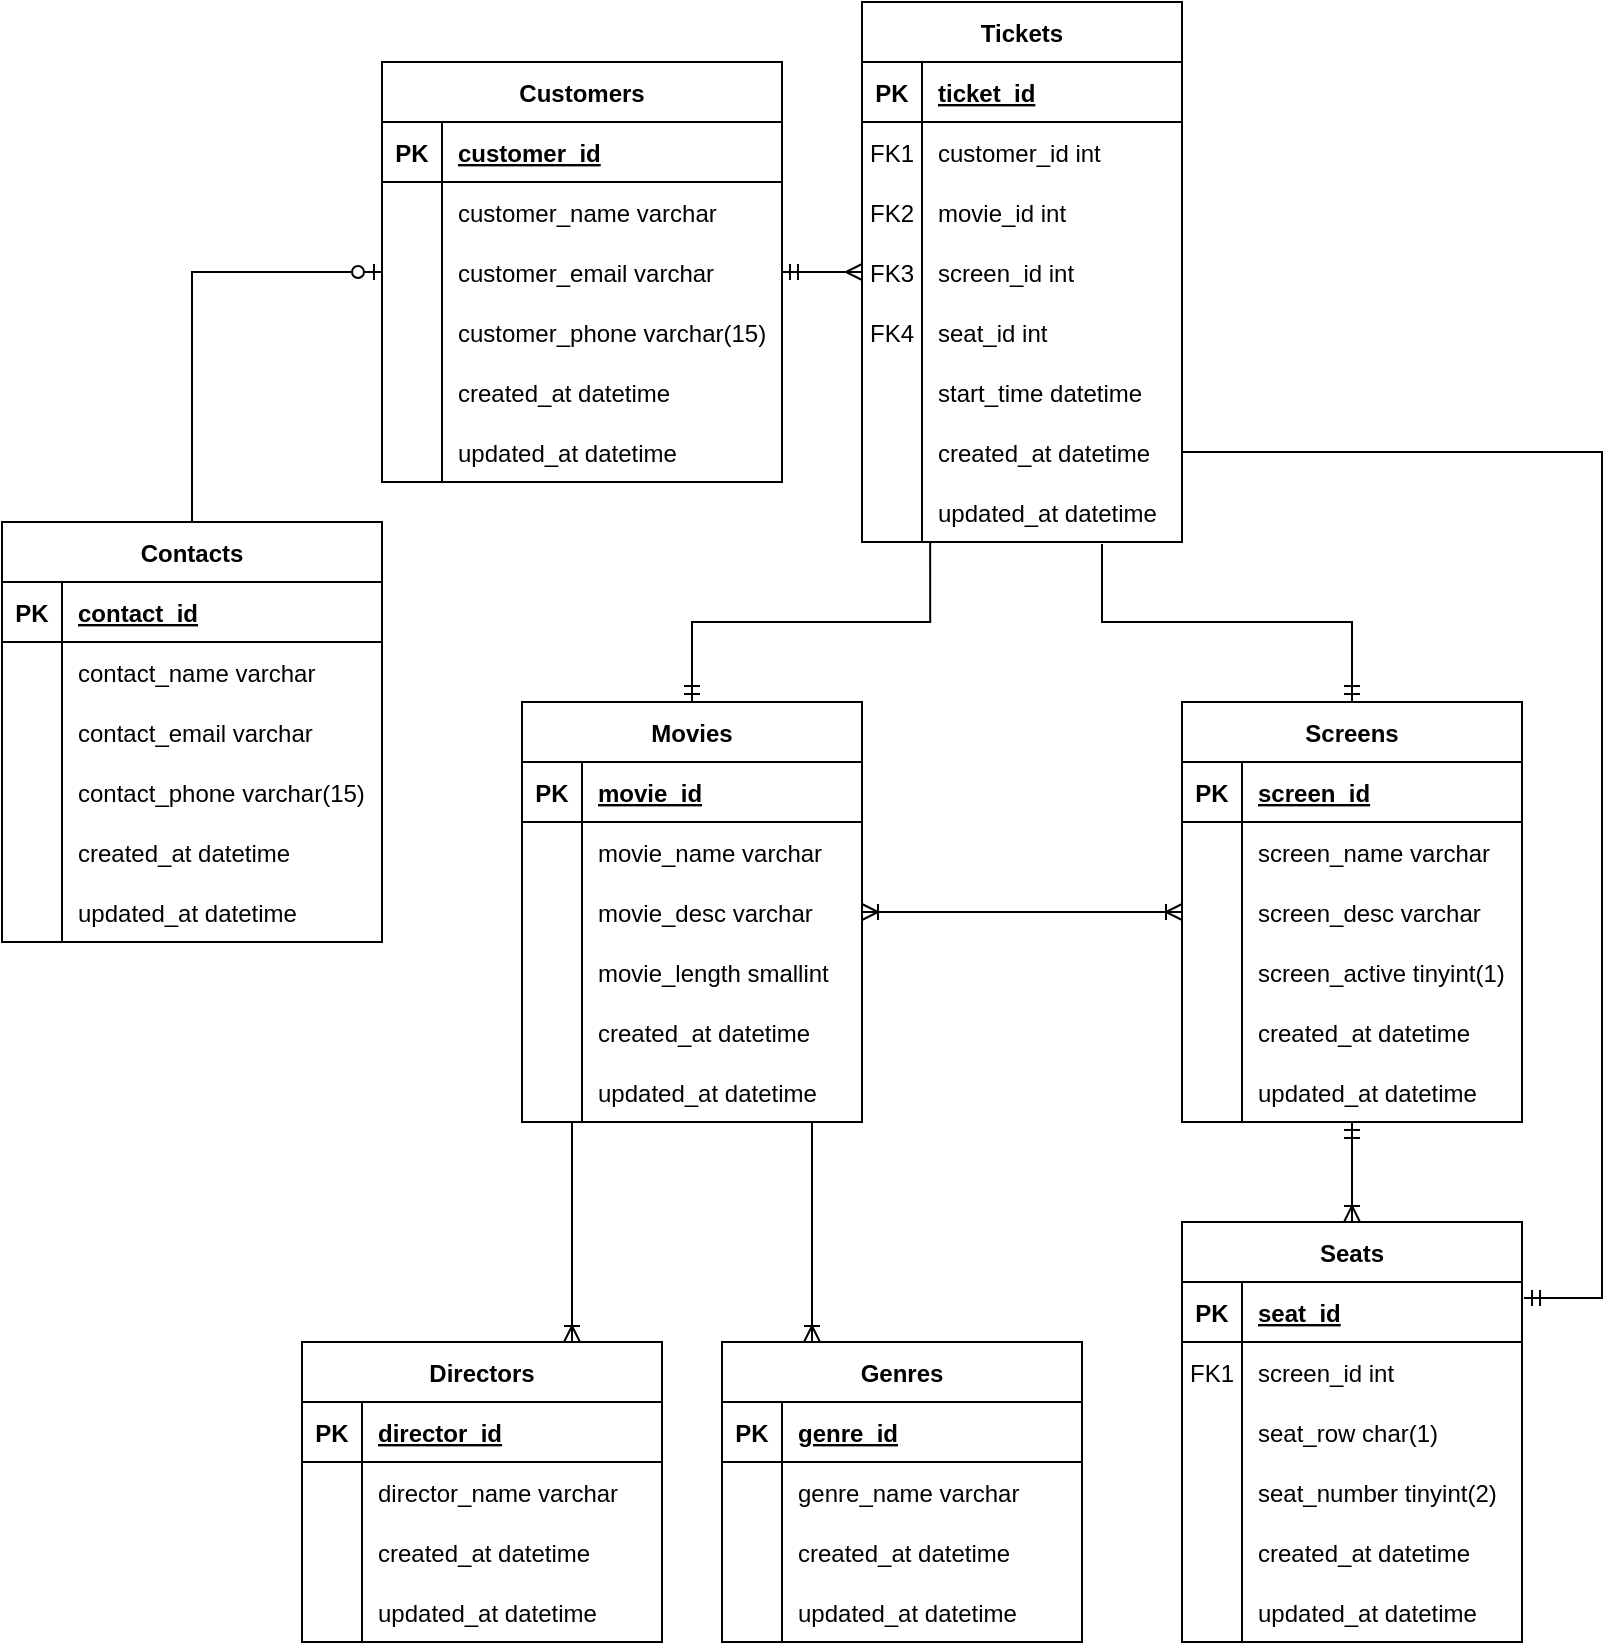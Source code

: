 <mxfile version="23.0.2" type="device">
  <diagram id="R2lEEEUBdFMjLlhIrx00" name="Page-1">
    <mxGraphModel dx="1195" dy="643" grid="1" gridSize="10" guides="1" tooltips="1" connect="1" arrows="1" fold="1" page="1" pageScale="1" pageWidth="850" pageHeight="1100" math="0" shadow="0" extFonts="Permanent Marker^https://fonts.googleapis.com/css?family=Permanent+Marker">
      <root>
        <mxCell id="0" />
        <mxCell id="1" parent="0" />
        <mxCell id="C-vyLk0tnHw3VtMMgP7b-23" value="Customers" style="shape=table;startSize=30;container=1;collapsible=1;childLayout=tableLayout;fixedRows=1;rowLines=0;fontStyle=1;align=center;resizeLast=1;" parent="1" vertex="1">
          <mxGeometry x="200" y="90" width="200" height="210" as="geometry" />
        </mxCell>
        <mxCell id="C-vyLk0tnHw3VtMMgP7b-24" value="" style="shape=partialRectangle;collapsible=0;dropTarget=0;pointerEvents=0;fillColor=none;points=[[0,0.5],[1,0.5]];portConstraint=eastwest;top=0;left=0;right=0;bottom=1;" parent="C-vyLk0tnHw3VtMMgP7b-23" vertex="1">
          <mxGeometry y="30" width="200" height="30" as="geometry" />
        </mxCell>
        <mxCell id="C-vyLk0tnHw3VtMMgP7b-25" value="PK" style="shape=partialRectangle;overflow=hidden;connectable=0;fillColor=none;top=0;left=0;bottom=0;right=0;fontStyle=1;" parent="C-vyLk0tnHw3VtMMgP7b-24" vertex="1">
          <mxGeometry width="30" height="30" as="geometry">
            <mxRectangle width="30" height="30" as="alternateBounds" />
          </mxGeometry>
        </mxCell>
        <mxCell id="C-vyLk0tnHw3VtMMgP7b-26" value="customer_id" style="shape=partialRectangle;overflow=hidden;connectable=0;fillColor=none;top=0;left=0;bottom=0;right=0;align=left;spacingLeft=6;fontStyle=5;" parent="C-vyLk0tnHw3VtMMgP7b-24" vertex="1">
          <mxGeometry x="30" width="170" height="30" as="geometry">
            <mxRectangle width="170" height="30" as="alternateBounds" />
          </mxGeometry>
        </mxCell>
        <mxCell id="C-vyLk0tnHw3VtMMgP7b-27" value="" style="shape=partialRectangle;collapsible=0;dropTarget=0;pointerEvents=0;fillColor=none;points=[[0,0.5],[1,0.5]];portConstraint=eastwest;top=0;left=0;right=0;bottom=0;" parent="C-vyLk0tnHw3VtMMgP7b-23" vertex="1">
          <mxGeometry y="60" width="200" height="30" as="geometry" />
        </mxCell>
        <mxCell id="C-vyLk0tnHw3VtMMgP7b-28" value="" style="shape=partialRectangle;overflow=hidden;connectable=0;fillColor=none;top=0;left=0;bottom=0;right=0;" parent="C-vyLk0tnHw3VtMMgP7b-27" vertex="1">
          <mxGeometry width="30" height="30" as="geometry">
            <mxRectangle width="30" height="30" as="alternateBounds" />
          </mxGeometry>
        </mxCell>
        <mxCell id="C-vyLk0tnHw3VtMMgP7b-29" value="customer_name varchar " style="shape=partialRectangle;overflow=hidden;connectable=0;fillColor=none;top=0;left=0;bottom=0;right=0;align=left;spacingLeft=6;" parent="C-vyLk0tnHw3VtMMgP7b-27" vertex="1">
          <mxGeometry x="30" width="170" height="30" as="geometry">
            <mxRectangle width="170" height="30" as="alternateBounds" />
          </mxGeometry>
        </mxCell>
        <mxCell id="KB04i3KZxTxqc9sdrfJ2-2" style="shape=partialRectangle;collapsible=0;dropTarget=0;pointerEvents=0;fillColor=none;points=[[0,0.5],[1,0.5]];portConstraint=eastwest;top=0;left=0;right=0;bottom=0;" vertex="1" parent="C-vyLk0tnHw3VtMMgP7b-23">
          <mxGeometry y="90" width="200" height="30" as="geometry" />
        </mxCell>
        <mxCell id="KB04i3KZxTxqc9sdrfJ2-3" style="shape=partialRectangle;overflow=hidden;connectable=0;fillColor=none;top=0;left=0;bottom=0;right=0;" vertex="1" parent="KB04i3KZxTxqc9sdrfJ2-2">
          <mxGeometry width="30" height="30" as="geometry">
            <mxRectangle width="30" height="30" as="alternateBounds" />
          </mxGeometry>
        </mxCell>
        <mxCell id="KB04i3KZxTxqc9sdrfJ2-4" value="customer_email varchar" style="shape=partialRectangle;overflow=hidden;connectable=0;fillColor=none;top=0;left=0;bottom=0;right=0;align=left;spacingLeft=6;" vertex="1" parent="KB04i3KZxTxqc9sdrfJ2-2">
          <mxGeometry x="30" width="170" height="30" as="geometry">
            <mxRectangle width="170" height="30" as="alternateBounds" />
          </mxGeometry>
        </mxCell>
        <mxCell id="KB04i3KZxTxqc9sdrfJ2-5" style="shape=partialRectangle;collapsible=0;dropTarget=0;pointerEvents=0;fillColor=none;points=[[0,0.5],[1,0.5]];portConstraint=eastwest;top=0;left=0;right=0;bottom=0;" vertex="1" parent="C-vyLk0tnHw3VtMMgP7b-23">
          <mxGeometry y="120" width="200" height="30" as="geometry" />
        </mxCell>
        <mxCell id="KB04i3KZxTxqc9sdrfJ2-6" style="shape=partialRectangle;overflow=hidden;connectable=0;fillColor=none;top=0;left=0;bottom=0;right=0;" vertex="1" parent="KB04i3KZxTxqc9sdrfJ2-5">
          <mxGeometry width="30" height="30" as="geometry">
            <mxRectangle width="30" height="30" as="alternateBounds" />
          </mxGeometry>
        </mxCell>
        <mxCell id="KB04i3KZxTxqc9sdrfJ2-7" value="customer_phone varchar(15)" style="shape=partialRectangle;overflow=hidden;connectable=0;fillColor=none;top=0;left=0;bottom=0;right=0;align=left;spacingLeft=6;" vertex="1" parent="KB04i3KZxTxqc9sdrfJ2-5">
          <mxGeometry x="30" width="170" height="30" as="geometry">
            <mxRectangle width="170" height="30" as="alternateBounds" />
          </mxGeometry>
        </mxCell>
        <mxCell id="KB04i3KZxTxqc9sdrfJ2-29" style="shape=partialRectangle;collapsible=0;dropTarget=0;pointerEvents=0;fillColor=none;points=[[0,0.5],[1,0.5]];portConstraint=eastwest;top=0;left=0;right=0;bottom=0;" vertex="1" parent="C-vyLk0tnHw3VtMMgP7b-23">
          <mxGeometry y="150" width="200" height="30" as="geometry" />
        </mxCell>
        <mxCell id="KB04i3KZxTxqc9sdrfJ2-30" style="shape=partialRectangle;overflow=hidden;connectable=0;fillColor=none;top=0;left=0;bottom=0;right=0;" vertex="1" parent="KB04i3KZxTxqc9sdrfJ2-29">
          <mxGeometry width="30" height="30" as="geometry">
            <mxRectangle width="30" height="30" as="alternateBounds" />
          </mxGeometry>
        </mxCell>
        <mxCell id="KB04i3KZxTxqc9sdrfJ2-31" value="created_at datetime" style="shape=partialRectangle;overflow=hidden;connectable=0;fillColor=none;top=0;left=0;bottom=0;right=0;align=left;spacingLeft=6;" vertex="1" parent="KB04i3KZxTxqc9sdrfJ2-29">
          <mxGeometry x="30" width="170" height="30" as="geometry">
            <mxRectangle width="170" height="30" as="alternateBounds" />
          </mxGeometry>
        </mxCell>
        <mxCell id="KB04i3KZxTxqc9sdrfJ2-32" style="shape=partialRectangle;collapsible=0;dropTarget=0;pointerEvents=0;fillColor=none;points=[[0,0.5],[1,0.5]];portConstraint=eastwest;top=0;left=0;right=0;bottom=0;" vertex="1" parent="C-vyLk0tnHw3VtMMgP7b-23">
          <mxGeometry y="180" width="200" height="30" as="geometry" />
        </mxCell>
        <mxCell id="KB04i3KZxTxqc9sdrfJ2-33" style="shape=partialRectangle;overflow=hidden;connectable=0;fillColor=none;top=0;left=0;bottom=0;right=0;" vertex="1" parent="KB04i3KZxTxqc9sdrfJ2-32">
          <mxGeometry width="30" height="30" as="geometry">
            <mxRectangle width="30" height="30" as="alternateBounds" />
          </mxGeometry>
        </mxCell>
        <mxCell id="KB04i3KZxTxqc9sdrfJ2-34" value="updated_at datetime" style="shape=partialRectangle;overflow=hidden;connectable=0;fillColor=none;top=0;left=0;bottom=0;right=0;align=left;spacingLeft=6;" vertex="1" parent="KB04i3KZxTxqc9sdrfJ2-32">
          <mxGeometry x="30" width="170" height="30" as="geometry">
            <mxRectangle width="170" height="30" as="alternateBounds" />
          </mxGeometry>
        </mxCell>
        <mxCell id="C-vyLk0tnHw3VtMMgP7b-2" value="Tickets" style="shape=table;startSize=30;container=1;collapsible=1;childLayout=tableLayout;fixedRows=1;rowLines=0;fontStyle=1;align=center;resizeLast=1;" parent="1" vertex="1">
          <mxGeometry x="440" y="60" width="160" height="270" as="geometry" />
        </mxCell>
        <mxCell id="C-vyLk0tnHw3VtMMgP7b-3" value="" style="shape=partialRectangle;collapsible=0;dropTarget=0;pointerEvents=0;fillColor=none;points=[[0,0.5],[1,0.5]];portConstraint=eastwest;top=0;left=0;right=0;bottom=1;" parent="C-vyLk0tnHw3VtMMgP7b-2" vertex="1">
          <mxGeometry y="30" width="160" height="30" as="geometry" />
        </mxCell>
        <mxCell id="C-vyLk0tnHw3VtMMgP7b-4" value="PK" style="shape=partialRectangle;overflow=hidden;connectable=0;fillColor=none;top=0;left=0;bottom=0;right=0;fontStyle=1;" parent="C-vyLk0tnHw3VtMMgP7b-3" vertex="1">
          <mxGeometry width="30" height="30" as="geometry">
            <mxRectangle width="30" height="30" as="alternateBounds" />
          </mxGeometry>
        </mxCell>
        <mxCell id="C-vyLk0tnHw3VtMMgP7b-5" value="ticket_id" style="shape=partialRectangle;overflow=hidden;connectable=0;fillColor=none;top=0;left=0;bottom=0;right=0;align=left;spacingLeft=6;fontStyle=5;" parent="C-vyLk0tnHw3VtMMgP7b-3" vertex="1">
          <mxGeometry x="30" width="130" height="30" as="geometry">
            <mxRectangle width="130" height="30" as="alternateBounds" />
          </mxGeometry>
        </mxCell>
        <mxCell id="C-vyLk0tnHw3VtMMgP7b-6" value="" style="shape=partialRectangle;collapsible=0;dropTarget=0;pointerEvents=0;fillColor=none;points=[[0,0.5],[1,0.5]];portConstraint=eastwest;top=0;left=0;right=0;bottom=0;" parent="C-vyLk0tnHw3VtMMgP7b-2" vertex="1">
          <mxGeometry y="60" width="160" height="30" as="geometry" />
        </mxCell>
        <mxCell id="C-vyLk0tnHw3VtMMgP7b-7" value="FK1" style="shape=partialRectangle;overflow=hidden;connectable=0;fillColor=none;top=0;left=0;bottom=0;right=0;" parent="C-vyLk0tnHw3VtMMgP7b-6" vertex="1">
          <mxGeometry width="30" height="30" as="geometry">
            <mxRectangle width="30" height="30" as="alternateBounds" />
          </mxGeometry>
        </mxCell>
        <mxCell id="C-vyLk0tnHw3VtMMgP7b-8" value="customer_id int" style="shape=partialRectangle;overflow=hidden;connectable=0;fillColor=none;top=0;left=0;bottom=0;right=0;align=left;spacingLeft=6;" parent="C-vyLk0tnHw3VtMMgP7b-6" vertex="1">
          <mxGeometry x="30" width="130" height="30" as="geometry">
            <mxRectangle width="130" height="30" as="alternateBounds" />
          </mxGeometry>
        </mxCell>
        <mxCell id="C-vyLk0tnHw3VtMMgP7b-9" value="" style="shape=partialRectangle;collapsible=0;dropTarget=0;pointerEvents=0;fillColor=none;points=[[0,0.5],[1,0.5]];portConstraint=eastwest;top=0;left=0;right=0;bottom=0;" parent="C-vyLk0tnHw3VtMMgP7b-2" vertex="1">
          <mxGeometry y="90" width="160" height="30" as="geometry" />
        </mxCell>
        <mxCell id="C-vyLk0tnHw3VtMMgP7b-10" value="FK2" style="shape=partialRectangle;overflow=hidden;connectable=0;fillColor=none;top=0;left=0;bottom=0;right=0;" parent="C-vyLk0tnHw3VtMMgP7b-9" vertex="1">
          <mxGeometry width="30" height="30" as="geometry">
            <mxRectangle width="30" height="30" as="alternateBounds" />
          </mxGeometry>
        </mxCell>
        <mxCell id="C-vyLk0tnHw3VtMMgP7b-11" value="movie_id int" style="shape=partialRectangle;overflow=hidden;connectable=0;fillColor=none;top=0;left=0;bottom=0;right=0;align=left;spacingLeft=6;" parent="C-vyLk0tnHw3VtMMgP7b-9" vertex="1">
          <mxGeometry x="30" width="130" height="30" as="geometry">
            <mxRectangle width="130" height="30" as="alternateBounds" />
          </mxGeometry>
        </mxCell>
        <mxCell id="KB04i3KZxTxqc9sdrfJ2-50" style="shape=partialRectangle;collapsible=0;dropTarget=0;pointerEvents=0;fillColor=none;points=[[0,0.5],[1,0.5]];portConstraint=eastwest;top=0;left=0;right=0;bottom=0;" vertex="1" parent="C-vyLk0tnHw3VtMMgP7b-2">
          <mxGeometry y="120" width="160" height="30" as="geometry" />
        </mxCell>
        <mxCell id="KB04i3KZxTxqc9sdrfJ2-51" value="FK3" style="shape=partialRectangle;overflow=hidden;connectable=0;fillColor=none;top=0;left=0;bottom=0;right=0;" vertex="1" parent="KB04i3KZxTxqc9sdrfJ2-50">
          <mxGeometry width="30" height="30" as="geometry">
            <mxRectangle width="30" height="30" as="alternateBounds" />
          </mxGeometry>
        </mxCell>
        <mxCell id="KB04i3KZxTxqc9sdrfJ2-52" value="screen_id int   " style="shape=partialRectangle;overflow=hidden;connectable=0;fillColor=none;top=0;left=0;bottom=0;right=0;align=left;spacingLeft=6;" vertex="1" parent="KB04i3KZxTxqc9sdrfJ2-50">
          <mxGeometry x="30" width="130" height="30" as="geometry">
            <mxRectangle width="130" height="30" as="alternateBounds" />
          </mxGeometry>
        </mxCell>
        <mxCell id="KB04i3KZxTxqc9sdrfJ2-47" style="shape=partialRectangle;collapsible=0;dropTarget=0;pointerEvents=0;fillColor=none;points=[[0,0.5],[1,0.5]];portConstraint=eastwest;top=0;left=0;right=0;bottom=0;" vertex="1" parent="C-vyLk0tnHw3VtMMgP7b-2">
          <mxGeometry y="150" width="160" height="30" as="geometry" />
        </mxCell>
        <mxCell id="KB04i3KZxTxqc9sdrfJ2-48" value="FK4" style="shape=partialRectangle;overflow=hidden;connectable=0;fillColor=none;top=0;left=0;bottom=0;right=0;" vertex="1" parent="KB04i3KZxTxqc9sdrfJ2-47">
          <mxGeometry width="30" height="30" as="geometry">
            <mxRectangle width="30" height="30" as="alternateBounds" />
          </mxGeometry>
        </mxCell>
        <mxCell id="KB04i3KZxTxqc9sdrfJ2-49" value="seat_id int" style="shape=partialRectangle;overflow=hidden;connectable=0;fillColor=none;top=0;left=0;bottom=0;right=0;align=left;spacingLeft=6;" vertex="1" parent="KB04i3KZxTxqc9sdrfJ2-47">
          <mxGeometry x="30" width="130" height="30" as="geometry">
            <mxRectangle width="130" height="30" as="alternateBounds" />
          </mxGeometry>
        </mxCell>
        <mxCell id="KB04i3KZxTxqc9sdrfJ2-53" style="shape=partialRectangle;collapsible=0;dropTarget=0;pointerEvents=0;fillColor=none;points=[[0,0.5],[1,0.5]];portConstraint=eastwest;top=0;left=0;right=0;bottom=0;" vertex="1" parent="C-vyLk0tnHw3VtMMgP7b-2">
          <mxGeometry y="180" width="160" height="30" as="geometry" />
        </mxCell>
        <mxCell id="KB04i3KZxTxqc9sdrfJ2-54" style="shape=partialRectangle;overflow=hidden;connectable=0;fillColor=none;top=0;left=0;bottom=0;right=0;" vertex="1" parent="KB04i3KZxTxqc9sdrfJ2-53">
          <mxGeometry width="30" height="30" as="geometry">
            <mxRectangle width="30" height="30" as="alternateBounds" />
          </mxGeometry>
        </mxCell>
        <mxCell id="KB04i3KZxTxqc9sdrfJ2-55" value="start_time datetime" style="shape=partialRectangle;overflow=hidden;connectable=0;fillColor=none;top=0;left=0;bottom=0;right=0;align=left;spacingLeft=6;" vertex="1" parent="KB04i3KZxTxqc9sdrfJ2-53">
          <mxGeometry x="30" width="130" height="30" as="geometry">
            <mxRectangle width="130" height="30" as="alternateBounds" />
          </mxGeometry>
        </mxCell>
        <mxCell id="KB04i3KZxTxqc9sdrfJ2-56" style="shape=partialRectangle;collapsible=0;dropTarget=0;pointerEvents=0;fillColor=none;points=[[0,0.5],[1,0.5]];portConstraint=eastwest;top=0;left=0;right=0;bottom=0;" vertex="1" parent="C-vyLk0tnHw3VtMMgP7b-2">
          <mxGeometry y="210" width="160" height="30" as="geometry" />
        </mxCell>
        <mxCell id="KB04i3KZxTxqc9sdrfJ2-57" style="shape=partialRectangle;overflow=hidden;connectable=0;fillColor=none;top=0;left=0;bottom=0;right=0;" vertex="1" parent="KB04i3KZxTxqc9sdrfJ2-56">
          <mxGeometry width="30" height="30" as="geometry">
            <mxRectangle width="30" height="30" as="alternateBounds" />
          </mxGeometry>
        </mxCell>
        <mxCell id="KB04i3KZxTxqc9sdrfJ2-58" value="created_at datetime" style="shape=partialRectangle;overflow=hidden;connectable=0;fillColor=none;top=0;left=0;bottom=0;right=0;align=left;spacingLeft=6;" vertex="1" parent="KB04i3KZxTxqc9sdrfJ2-56">
          <mxGeometry x="30" width="130" height="30" as="geometry">
            <mxRectangle width="130" height="30" as="alternateBounds" />
          </mxGeometry>
        </mxCell>
        <mxCell id="KB04i3KZxTxqc9sdrfJ2-59" style="shape=partialRectangle;collapsible=0;dropTarget=0;pointerEvents=0;fillColor=none;points=[[0,0.5],[1,0.5]];portConstraint=eastwest;top=0;left=0;right=0;bottom=0;" vertex="1" parent="C-vyLk0tnHw3VtMMgP7b-2">
          <mxGeometry y="240" width="160" height="30" as="geometry" />
        </mxCell>
        <mxCell id="KB04i3KZxTxqc9sdrfJ2-60" style="shape=partialRectangle;overflow=hidden;connectable=0;fillColor=none;top=0;left=0;bottom=0;right=0;" vertex="1" parent="KB04i3KZxTxqc9sdrfJ2-59">
          <mxGeometry width="30" height="30" as="geometry">
            <mxRectangle width="30" height="30" as="alternateBounds" />
          </mxGeometry>
        </mxCell>
        <mxCell id="KB04i3KZxTxqc9sdrfJ2-61" value="updated_at datetime" style="shape=partialRectangle;overflow=hidden;connectable=0;fillColor=none;top=0;left=0;bottom=0;right=0;align=left;spacingLeft=6;" vertex="1" parent="KB04i3KZxTxqc9sdrfJ2-59">
          <mxGeometry x="30" width="130" height="30" as="geometry">
            <mxRectangle width="130" height="30" as="alternateBounds" />
          </mxGeometry>
        </mxCell>
        <mxCell id="KB04i3KZxTxqc9sdrfJ2-149" style="edgeStyle=orthogonalEdgeStyle;rounded=0;orthogonalLoop=1;jettySize=auto;html=1;exitX=0.5;exitY=0;exitDx=0;exitDy=0;entryX=0.213;entryY=1;entryDx=0;entryDy=0;entryPerimeter=0;startArrow=ERmandOne;startFill=0;endArrow=none;endFill=0;" edge="1" parent="1" source="KB04i3KZxTxqc9sdrfJ2-62" target="KB04i3KZxTxqc9sdrfJ2-59">
          <mxGeometry relative="1" as="geometry">
            <mxPoint x="470" y="340" as="targetPoint" />
          </mxGeometry>
        </mxCell>
        <mxCell id="KB04i3KZxTxqc9sdrfJ2-62" value="Movies" style="shape=table;startSize=30;container=1;collapsible=1;childLayout=tableLayout;fixedRows=1;rowLines=0;fontStyle=1;align=center;resizeLast=1;" vertex="1" parent="1">
          <mxGeometry x="270" y="410" width="170" height="210" as="geometry" />
        </mxCell>
        <mxCell id="KB04i3KZxTxqc9sdrfJ2-63" value="" style="shape=partialRectangle;collapsible=0;dropTarget=0;pointerEvents=0;fillColor=none;points=[[0,0.5],[1,0.5]];portConstraint=eastwest;top=0;left=0;right=0;bottom=1;" vertex="1" parent="KB04i3KZxTxqc9sdrfJ2-62">
          <mxGeometry y="30" width="170" height="30" as="geometry" />
        </mxCell>
        <mxCell id="KB04i3KZxTxqc9sdrfJ2-64" value="PK" style="shape=partialRectangle;overflow=hidden;connectable=0;fillColor=none;top=0;left=0;bottom=0;right=0;fontStyle=1;" vertex="1" parent="KB04i3KZxTxqc9sdrfJ2-63">
          <mxGeometry width="30" height="30" as="geometry">
            <mxRectangle width="30" height="30" as="alternateBounds" />
          </mxGeometry>
        </mxCell>
        <mxCell id="KB04i3KZxTxqc9sdrfJ2-65" value="movie_id" style="shape=partialRectangle;overflow=hidden;connectable=0;fillColor=none;top=0;left=0;bottom=0;right=0;align=left;spacingLeft=6;fontStyle=5;" vertex="1" parent="KB04i3KZxTxqc9sdrfJ2-63">
          <mxGeometry x="30" width="140" height="30" as="geometry">
            <mxRectangle width="140" height="30" as="alternateBounds" />
          </mxGeometry>
        </mxCell>
        <mxCell id="KB04i3KZxTxqc9sdrfJ2-66" value="" style="shape=partialRectangle;collapsible=0;dropTarget=0;pointerEvents=0;fillColor=none;points=[[0,0.5],[1,0.5]];portConstraint=eastwest;top=0;left=0;right=0;bottom=0;" vertex="1" parent="KB04i3KZxTxqc9sdrfJ2-62">
          <mxGeometry y="60" width="170" height="30" as="geometry" />
        </mxCell>
        <mxCell id="KB04i3KZxTxqc9sdrfJ2-67" value="" style="shape=partialRectangle;overflow=hidden;connectable=0;fillColor=none;top=0;left=0;bottom=0;right=0;" vertex="1" parent="KB04i3KZxTxqc9sdrfJ2-66">
          <mxGeometry width="30" height="30" as="geometry">
            <mxRectangle width="30" height="30" as="alternateBounds" />
          </mxGeometry>
        </mxCell>
        <mxCell id="KB04i3KZxTxqc9sdrfJ2-68" value="movie_name varchar" style="shape=partialRectangle;overflow=hidden;connectable=0;fillColor=none;top=0;left=0;bottom=0;right=0;align=left;spacingLeft=6;" vertex="1" parent="KB04i3KZxTxqc9sdrfJ2-66">
          <mxGeometry x="30" width="140" height="30" as="geometry">
            <mxRectangle width="140" height="30" as="alternateBounds" />
          </mxGeometry>
        </mxCell>
        <mxCell id="KB04i3KZxTxqc9sdrfJ2-69" style="shape=partialRectangle;collapsible=0;dropTarget=0;pointerEvents=0;fillColor=none;points=[[0,0.5],[1,0.5]];portConstraint=eastwest;top=0;left=0;right=0;bottom=0;" vertex="1" parent="KB04i3KZxTxqc9sdrfJ2-62">
          <mxGeometry y="90" width="170" height="30" as="geometry" />
        </mxCell>
        <mxCell id="KB04i3KZxTxqc9sdrfJ2-70" style="shape=partialRectangle;overflow=hidden;connectable=0;fillColor=none;top=0;left=0;bottom=0;right=0;" vertex="1" parent="KB04i3KZxTxqc9sdrfJ2-69">
          <mxGeometry width="30" height="30" as="geometry">
            <mxRectangle width="30" height="30" as="alternateBounds" />
          </mxGeometry>
        </mxCell>
        <mxCell id="KB04i3KZxTxqc9sdrfJ2-71" value="movie_desc varchar" style="shape=partialRectangle;overflow=hidden;connectable=0;fillColor=none;top=0;left=0;bottom=0;right=0;align=left;spacingLeft=6;" vertex="1" parent="KB04i3KZxTxqc9sdrfJ2-69">
          <mxGeometry x="30" width="140" height="30" as="geometry">
            <mxRectangle width="140" height="30" as="alternateBounds" />
          </mxGeometry>
        </mxCell>
        <mxCell id="KB04i3KZxTxqc9sdrfJ2-72" style="shape=partialRectangle;collapsible=0;dropTarget=0;pointerEvents=0;fillColor=none;points=[[0,0.5],[1,0.5]];portConstraint=eastwest;top=0;left=0;right=0;bottom=0;" vertex="1" parent="KB04i3KZxTxqc9sdrfJ2-62">
          <mxGeometry y="120" width="170" height="30" as="geometry" />
        </mxCell>
        <mxCell id="KB04i3KZxTxqc9sdrfJ2-73" style="shape=partialRectangle;overflow=hidden;connectable=0;fillColor=none;top=0;left=0;bottom=0;right=0;" vertex="1" parent="KB04i3KZxTxqc9sdrfJ2-72">
          <mxGeometry width="30" height="30" as="geometry">
            <mxRectangle width="30" height="30" as="alternateBounds" />
          </mxGeometry>
        </mxCell>
        <mxCell id="KB04i3KZxTxqc9sdrfJ2-74" value="movie_length smallint" style="shape=partialRectangle;overflow=hidden;connectable=0;fillColor=none;top=0;left=0;bottom=0;right=0;align=left;spacingLeft=6;" vertex="1" parent="KB04i3KZxTxqc9sdrfJ2-72">
          <mxGeometry x="30" width="140" height="30" as="geometry">
            <mxRectangle width="140" height="30" as="alternateBounds" />
          </mxGeometry>
        </mxCell>
        <mxCell id="KB04i3KZxTxqc9sdrfJ2-75" style="shape=partialRectangle;collapsible=0;dropTarget=0;pointerEvents=0;fillColor=none;points=[[0,0.5],[1,0.5]];portConstraint=eastwest;top=0;left=0;right=0;bottom=0;" vertex="1" parent="KB04i3KZxTxqc9sdrfJ2-62">
          <mxGeometry y="150" width="170" height="30" as="geometry" />
        </mxCell>
        <mxCell id="KB04i3KZxTxqc9sdrfJ2-76" style="shape=partialRectangle;overflow=hidden;connectable=0;fillColor=none;top=0;left=0;bottom=0;right=0;" vertex="1" parent="KB04i3KZxTxqc9sdrfJ2-75">
          <mxGeometry width="30" height="30" as="geometry">
            <mxRectangle width="30" height="30" as="alternateBounds" />
          </mxGeometry>
        </mxCell>
        <mxCell id="KB04i3KZxTxqc9sdrfJ2-77" value="created_at datetime" style="shape=partialRectangle;overflow=hidden;connectable=0;fillColor=none;top=0;left=0;bottom=0;right=0;align=left;spacingLeft=6;" vertex="1" parent="KB04i3KZxTxqc9sdrfJ2-75">
          <mxGeometry x="30" width="140" height="30" as="geometry">
            <mxRectangle width="140" height="30" as="alternateBounds" />
          </mxGeometry>
        </mxCell>
        <mxCell id="KB04i3KZxTxqc9sdrfJ2-78" style="shape=partialRectangle;collapsible=0;dropTarget=0;pointerEvents=0;fillColor=none;points=[[0,0.5],[1,0.5]];portConstraint=eastwest;top=0;left=0;right=0;bottom=0;" vertex="1" parent="KB04i3KZxTxqc9sdrfJ2-62">
          <mxGeometry y="180" width="170" height="30" as="geometry" />
        </mxCell>
        <mxCell id="KB04i3KZxTxqc9sdrfJ2-79" style="shape=partialRectangle;overflow=hidden;connectable=0;fillColor=none;top=0;left=0;bottom=0;right=0;" vertex="1" parent="KB04i3KZxTxqc9sdrfJ2-78">
          <mxGeometry width="30" height="30" as="geometry">
            <mxRectangle width="30" height="30" as="alternateBounds" />
          </mxGeometry>
        </mxCell>
        <mxCell id="KB04i3KZxTxqc9sdrfJ2-80" value="updated_at datetime" style="shape=partialRectangle;overflow=hidden;connectable=0;fillColor=none;top=0;left=0;bottom=0;right=0;align=left;spacingLeft=6;" vertex="1" parent="KB04i3KZxTxqc9sdrfJ2-78">
          <mxGeometry x="30" width="140" height="30" as="geometry">
            <mxRectangle width="140" height="30" as="alternateBounds" />
          </mxGeometry>
        </mxCell>
        <mxCell id="KB04i3KZxTxqc9sdrfJ2-151" style="edgeStyle=orthogonalEdgeStyle;rounded=0;orthogonalLoop=1;jettySize=auto;html=1;entryX=0.75;entryY=1.033;entryDx=0;entryDy=0;entryPerimeter=0;startArrow=ERmandOne;startFill=0;endArrow=none;endFill=0;" edge="1" parent="1" source="KB04i3KZxTxqc9sdrfJ2-81" target="KB04i3KZxTxqc9sdrfJ2-59">
          <mxGeometry relative="1" as="geometry">
            <mxPoint x="685" y="370" as="targetPoint" />
          </mxGeometry>
        </mxCell>
        <mxCell id="KB04i3KZxTxqc9sdrfJ2-81" value="Screens" style="shape=table;startSize=30;container=1;collapsible=1;childLayout=tableLayout;fixedRows=1;rowLines=0;fontStyle=1;align=center;resizeLast=1;" vertex="1" parent="1">
          <mxGeometry x="600" y="410" width="170" height="210" as="geometry" />
        </mxCell>
        <mxCell id="KB04i3KZxTxqc9sdrfJ2-82" value="" style="shape=partialRectangle;collapsible=0;dropTarget=0;pointerEvents=0;fillColor=none;points=[[0,0.5],[1,0.5]];portConstraint=eastwest;top=0;left=0;right=0;bottom=1;" vertex="1" parent="KB04i3KZxTxqc9sdrfJ2-81">
          <mxGeometry y="30" width="170" height="30" as="geometry" />
        </mxCell>
        <mxCell id="KB04i3KZxTxqc9sdrfJ2-83" value="PK" style="shape=partialRectangle;overflow=hidden;connectable=0;fillColor=none;top=0;left=0;bottom=0;right=0;fontStyle=1;" vertex="1" parent="KB04i3KZxTxqc9sdrfJ2-82">
          <mxGeometry width="30" height="30" as="geometry">
            <mxRectangle width="30" height="30" as="alternateBounds" />
          </mxGeometry>
        </mxCell>
        <mxCell id="KB04i3KZxTxqc9sdrfJ2-84" value="screen_id" style="shape=partialRectangle;overflow=hidden;connectable=0;fillColor=none;top=0;left=0;bottom=0;right=0;align=left;spacingLeft=6;fontStyle=5;" vertex="1" parent="KB04i3KZxTxqc9sdrfJ2-82">
          <mxGeometry x="30" width="140" height="30" as="geometry">
            <mxRectangle width="140" height="30" as="alternateBounds" />
          </mxGeometry>
        </mxCell>
        <mxCell id="KB04i3KZxTxqc9sdrfJ2-85" value="" style="shape=partialRectangle;collapsible=0;dropTarget=0;pointerEvents=0;fillColor=none;points=[[0,0.5],[1,0.5]];portConstraint=eastwest;top=0;left=0;right=0;bottom=0;" vertex="1" parent="KB04i3KZxTxqc9sdrfJ2-81">
          <mxGeometry y="60" width="170" height="30" as="geometry" />
        </mxCell>
        <mxCell id="KB04i3KZxTxqc9sdrfJ2-86" value="" style="shape=partialRectangle;overflow=hidden;connectable=0;fillColor=none;top=0;left=0;bottom=0;right=0;" vertex="1" parent="KB04i3KZxTxqc9sdrfJ2-85">
          <mxGeometry width="30" height="30" as="geometry">
            <mxRectangle width="30" height="30" as="alternateBounds" />
          </mxGeometry>
        </mxCell>
        <mxCell id="KB04i3KZxTxqc9sdrfJ2-87" value="screen_name varchar" style="shape=partialRectangle;overflow=hidden;connectable=0;fillColor=none;top=0;left=0;bottom=0;right=0;align=left;spacingLeft=6;" vertex="1" parent="KB04i3KZxTxqc9sdrfJ2-85">
          <mxGeometry x="30" width="140" height="30" as="geometry">
            <mxRectangle width="140" height="30" as="alternateBounds" />
          </mxGeometry>
        </mxCell>
        <mxCell id="KB04i3KZxTxqc9sdrfJ2-88" style="shape=partialRectangle;collapsible=0;dropTarget=0;pointerEvents=0;fillColor=none;points=[[0,0.5],[1,0.5]];portConstraint=eastwest;top=0;left=0;right=0;bottom=0;" vertex="1" parent="KB04i3KZxTxqc9sdrfJ2-81">
          <mxGeometry y="90" width="170" height="30" as="geometry" />
        </mxCell>
        <mxCell id="KB04i3KZxTxqc9sdrfJ2-89" style="shape=partialRectangle;overflow=hidden;connectable=0;fillColor=none;top=0;left=0;bottom=0;right=0;" vertex="1" parent="KB04i3KZxTxqc9sdrfJ2-88">
          <mxGeometry width="30" height="30" as="geometry">
            <mxRectangle width="30" height="30" as="alternateBounds" />
          </mxGeometry>
        </mxCell>
        <mxCell id="KB04i3KZxTxqc9sdrfJ2-90" value="screen_desc varchar" style="shape=partialRectangle;overflow=hidden;connectable=0;fillColor=none;top=0;left=0;bottom=0;right=0;align=left;spacingLeft=6;" vertex="1" parent="KB04i3KZxTxqc9sdrfJ2-88">
          <mxGeometry x="30" width="140" height="30" as="geometry">
            <mxRectangle width="140" height="30" as="alternateBounds" />
          </mxGeometry>
        </mxCell>
        <mxCell id="KB04i3KZxTxqc9sdrfJ2-91" style="shape=partialRectangle;collapsible=0;dropTarget=0;pointerEvents=0;fillColor=none;points=[[0,0.5],[1,0.5]];portConstraint=eastwest;top=0;left=0;right=0;bottom=0;" vertex="1" parent="KB04i3KZxTxqc9sdrfJ2-81">
          <mxGeometry y="120" width="170" height="30" as="geometry" />
        </mxCell>
        <mxCell id="KB04i3KZxTxqc9sdrfJ2-92" style="shape=partialRectangle;overflow=hidden;connectable=0;fillColor=none;top=0;left=0;bottom=0;right=0;" vertex="1" parent="KB04i3KZxTxqc9sdrfJ2-91">
          <mxGeometry width="30" height="30" as="geometry">
            <mxRectangle width="30" height="30" as="alternateBounds" />
          </mxGeometry>
        </mxCell>
        <mxCell id="KB04i3KZxTxqc9sdrfJ2-93" value="screen_active tinyint(1)" style="shape=partialRectangle;overflow=hidden;connectable=0;fillColor=none;top=0;left=0;bottom=0;right=0;align=left;spacingLeft=6;" vertex="1" parent="KB04i3KZxTxqc9sdrfJ2-91">
          <mxGeometry x="30" width="140" height="30" as="geometry">
            <mxRectangle width="140" height="30" as="alternateBounds" />
          </mxGeometry>
        </mxCell>
        <mxCell id="KB04i3KZxTxqc9sdrfJ2-94" style="shape=partialRectangle;collapsible=0;dropTarget=0;pointerEvents=0;fillColor=none;points=[[0,0.5],[1,0.5]];portConstraint=eastwest;top=0;left=0;right=0;bottom=0;" vertex="1" parent="KB04i3KZxTxqc9sdrfJ2-81">
          <mxGeometry y="150" width="170" height="30" as="geometry" />
        </mxCell>
        <mxCell id="KB04i3KZxTxqc9sdrfJ2-95" style="shape=partialRectangle;overflow=hidden;connectable=0;fillColor=none;top=0;left=0;bottom=0;right=0;" vertex="1" parent="KB04i3KZxTxqc9sdrfJ2-94">
          <mxGeometry width="30" height="30" as="geometry">
            <mxRectangle width="30" height="30" as="alternateBounds" />
          </mxGeometry>
        </mxCell>
        <mxCell id="KB04i3KZxTxqc9sdrfJ2-96" value="created_at datetime" style="shape=partialRectangle;overflow=hidden;connectable=0;fillColor=none;top=0;left=0;bottom=0;right=0;align=left;spacingLeft=6;" vertex="1" parent="KB04i3KZxTxqc9sdrfJ2-94">
          <mxGeometry x="30" width="140" height="30" as="geometry">
            <mxRectangle width="140" height="30" as="alternateBounds" />
          </mxGeometry>
        </mxCell>
        <mxCell id="KB04i3KZxTxqc9sdrfJ2-97" style="shape=partialRectangle;collapsible=0;dropTarget=0;pointerEvents=0;fillColor=none;points=[[0,0.5],[1,0.5]];portConstraint=eastwest;top=0;left=0;right=0;bottom=0;" vertex="1" parent="KB04i3KZxTxqc9sdrfJ2-81">
          <mxGeometry y="180" width="170" height="30" as="geometry" />
        </mxCell>
        <mxCell id="KB04i3KZxTxqc9sdrfJ2-98" style="shape=partialRectangle;overflow=hidden;connectable=0;fillColor=none;top=0;left=0;bottom=0;right=0;" vertex="1" parent="KB04i3KZxTxqc9sdrfJ2-97">
          <mxGeometry width="30" height="30" as="geometry">
            <mxRectangle width="30" height="30" as="alternateBounds" />
          </mxGeometry>
        </mxCell>
        <mxCell id="KB04i3KZxTxqc9sdrfJ2-99" value="updated_at datetime" style="shape=partialRectangle;overflow=hidden;connectable=0;fillColor=none;top=0;left=0;bottom=0;right=0;align=left;spacingLeft=6;" vertex="1" parent="KB04i3KZxTxqc9sdrfJ2-97">
          <mxGeometry x="30" width="140" height="30" as="geometry">
            <mxRectangle width="140" height="30" as="alternateBounds" />
          </mxGeometry>
        </mxCell>
        <mxCell id="KB04i3KZxTxqc9sdrfJ2-100" value="Seats" style="shape=table;startSize=30;container=1;collapsible=1;childLayout=tableLayout;fixedRows=1;rowLines=0;fontStyle=1;align=center;resizeLast=1;" vertex="1" parent="1">
          <mxGeometry x="600" y="670" width="170" height="210" as="geometry" />
        </mxCell>
        <mxCell id="KB04i3KZxTxqc9sdrfJ2-101" value="" style="shape=partialRectangle;collapsible=0;dropTarget=0;pointerEvents=0;fillColor=none;points=[[0,0.5],[1,0.5]];portConstraint=eastwest;top=0;left=0;right=0;bottom=1;" vertex="1" parent="KB04i3KZxTxqc9sdrfJ2-100">
          <mxGeometry y="30" width="170" height="30" as="geometry" />
        </mxCell>
        <mxCell id="KB04i3KZxTxqc9sdrfJ2-102" value="PK" style="shape=partialRectangle;overflow=hidden;connectable=0;fillColor=none;top=0;left=0;bottom=0;right=0;fontStyle=1;" vertex="1" parent="KB04i3KZxTxqc9sdrfJ2-101">
          <mxGeometry width="30" height="30" as="geometry">
            <mxRectangle width="30" height="30" as="alternateBounds" />
          </mxGeometry>
        </mxCell>
        <mxCell id="KB04i3KZxTxqc9sdrfJ2-103" value="seat_id" style="shape=partialRectangle;overflow=hidden;connectable=0;fillColor=none;top=0;left=0;bottom=0;right=0;align=left;spacingLeft=6;fontStyle=5;" vertex="1" parent="KB04i3KZxTxqc9sdrfJ2-101">
          <mxGeometry x="30" width="140" height="30" as="geometry">
            <mxRectangle width="140" height="30" as="alternateBounds" />
          </mxGeometry>
        </mxCell>
        <mxCell id="KB04i3KZxTxqc9sdrfJ2-155" style="shape=partialRectangle;collapsible=0;dropTarget=0;pointerEvents=0;fillColor=none;points=[[0,0.5],[1,0.5]];portConstraint=eastwest;top=0;left=0;right=0;bottom=0;" vertex="1" parent="KB04i3KZxTxqc9sdrfJ2-100">
          <mxGeometry y="60" width="170" height="30" as="geometry" />
        </mxCell>
        <mxCell id="KB04i3KZxTxqc9sdrfJ2-156" value="FK1" style="shape=partialRectangle;overflow=hidden;connectable=0;fillColor=none;top=0;left=0;bottom=0;right=0;" vertex="1" parent="KB04i3KZxTxqc9sdrfJ2-155">
          <mxGeometry width="30" height="30" as="geometry">
            <mxRectangle width="30" height="30" as="alternateBounds" />
          </mxGeometry>
        </mxCell>
        <mxCell id="KB04i3KZxTxqc9sdrfJ2-157" value="screen_id int" style="shape=partialRectangle;overflow=hidden;connectable=0;fillColor=none;top=0;left=0;bottom=0;right=0;align=left;spacingLeft=6;" vertex="1" parent="KB04i3KZxTxqc9sdrfJ2-155">
          <mxGeometry x="30" width="140" height="30" as="geometry">
            <mxRectangle width="140" height="30" as="alternateBounds" />
          </mxGeometry>
        </mxCell>
        <mxCell id="KB04i3KZxTxqc9sdrfJ2-104" value="" style="shape=partialRectangle;collapsible=0;dropTarget=0;pointerEvents=0;fillColor=none;points=[[0,0.5],[1,0.5]];portConstraint=eastwest;top=0;left=0;right=0;bottom=0;" vertex="1" parent="KB04i3KZxTxqc9sdrfJ2-100">
          <mxGeometry y="90" width="170" height="30" as="geometry" />
        </mxCell>
        <mxCell id="KB04i3KZxTxqc9sdrfJ2-105" value="" style="shape=partialRectangle;overflow=hidden;connectable=0;fillColor=none;top=0;left=0;bottom=0;right=0;" vertex="1" parent="KB04i3KZxTxqc9sdrfJ2-104">
          <mxGeometry width="30" height="30" as="geometry">
            <mxRectangle width="30" height="30" as="alternateBounds" />
          </mxGeometry>
        </mxCell>
        <mxCell id="KB04i3KZxTxqc9sdrfJ2-106" value="seat_row char(1)" style="shape=partialRectangle;overflow=hidden;connectable=0;fillColor=none;top=0;left=0;bottom=0;right=0;align=left;spacingLeft=6;" vertex="1" parent="KB04i3KZxTxqc9sdrfJ2-104">
          <mxGeometry x="30" width="140" height="30" as="geometry">
            <mxRectangle width="140" height="30" as="alternateBounds" />
          </mxGeometry>
        </mxCell>
        <mxCell id="KB04i3KZxTxqc9sdrfJ2-107" style="shape=partialRectangle;collapsible=0;dropTarget=0;pointerEvents=0;fillColor=none;points=[[0,0.5],[1,0.5]];portConstraint=eastwest;top=0;left=0;right=0;bottom=0;" vertex="1" parent="KB04i3KZxTxqc9sdrfJ2-100">
          <mxGeometry y="120" width="170" height="30" as="geometry" />
        </mxCell>
        <mxCell id="KB04i3KZxTxqc9sdrfJ2-108" style="shape=partialRectangle;overflow=hidden;connectable=0;fillColor=none;top=0;left=0;bottom=0;right=0;" vertex="1" parent="KB04i3KZxTxqc9sdrfJ2-107">
          <mxGeometry width="30" height="30" as="geometry">
            <mxRectangle width="30" height="30" as="alternateBounds" />
          </mxGeometry>
        </mxCell>
        <mxCell id="KB04i3KZxTxqc9sdrfJ2-109" value="seat_number tinyint(2)" style="shape=partialRectangle;overflow=hidden;connectable=0;fillColor=none;top=0;left=0;bottom=0;right=0;align=left;spacingLeft=6;" vertex="1" parent="KB04i3KZxTxqc9sdrfJ2-107">
          <mxGeometry x="30" width="140" height="30" as="geometry">
            <mxRectangle width="140" height="30" as="alternateBounds" />
          </mxGeometry>
        </mxCell>
        <mxCell id="KB04i3KZxTxqc9sdrfJ2-110" style="shape=partialRectangle;collapsible=0;dropTarget=0;pointerEvents=0;fillColor=none;points=[[0,0.5],[1,0.5]];portConstraint=eastwest;top=0;left=0;right=0;bottom=0;" vertex="1" parent="KB04i3KZxTxqc9sdrfJ2-100">
          <mxGeometry y="150" width="170" height="30" as="geometry" />
        </mxCell>
        <mxCell id="KB04i3KZxTxqc9sdrfJ2-111" style="shape=partialRectangle;overflow=hidden;connectable=0;fillColor=none;top=0;left=0;bottom=0;right=0;" vertex="1" parent="KB04i3KZxTxqc9sdrfJ2-110">
          <mxGeometry width="30" height="30" as="geometry">
            <mxRectangle width="30" height="30" as="alternateBounds" />
          </mxGeometry>
        </mxCell>
        <mxCell id="KB04i3KZxTxqc9sdrfJ2-112" value="created_at datetime" style="shape=partialRectangle;overflow=hidden;connectable=0;fillColor=none;top=0;left=0;bottom=0;right=0;align=left;spacingLeft=6;" vertex="1" parent="KB04i3KZxTxqc9sdrfJ2-110">
          <mxGeometry x="30" width="140" height="30" as="geometry">
            <mxRectangle width="140" height="30" as="alternateBounds" />
          </mxGeometry>
        </mxCell>
        <mxCell id="KB04i3KZxTxqc9sdrfJ2-113" style="shape=partialRectangle;collapsible=0;dropTarget=0;pointerEvents=0;fillColor=none;points=[[0,0.5],[1,0.5]];portConstraint=eastwest;top=0;left=0;right=0;bottom=0;" vertex="1" parent="KB04i3KZxTxqc9sdrfJ2-100">
          <mxGeometry y="180" width="170" height="30" as="geometry" />
        </mxCell>
        <mxCell id="KB04i3KZxTxqc9sdrfJ2-114" style="shape=partialRectangle;overflow=hidden;connectable=0;fillColor=none;top=0;left=0;bottom=0;right=0;" vertex="1" parent="KB04i3KZxTxqc9sdrfJ2-113">
          <mxGeometry width="30" height="30" as="geometry">
            <mxRectangle width="30" height="30" as="alternateBounds" />
          </mxGeometry>
        </mxCell>
        <mxCell id="KB04i3KZxTxqc9sdrfJ2-115" value="updated_at datetime" style="shape=partialRectangle;overflow=hidden;connectable=0;fillColor=none;top=0;left=0;bottom=0;right=0;align=left;spacingLeft=6;" vertex="1" parent="KB04i3KZxTxqc9sdrfJ2-113">
          <mxGeometry x="30" width="140" height="30" as="geometry">
            <mxRectangle width="140" height="30" as="alternateBounds" />
          </mxGeometry>
        </mxCell>
        <mxCell id="KB04i3KZxTxqc9sdrfJ2-163" style="edgeStyle=orthogonalEdgeStyle;rounded=0;orthogonalLoop=1;jettySize=auto;html=1;exitX=0.75;exitY=0;exitDx=0;exitDy=0;endArrow=none;endFill=0;startArrow=ERoneToMany;startFill=0;" edge="1" parent="1" source="KB04i3KZxTxqc9sdrfJ2-119">
          <mxGeometry relative="1" as="geometry">
            <mxPoint x="295" y="620" as="targetPoint" />
          </mxGeometry>
        </mxCell>
        <mxCell id="KB04i3KZxTxqc9sdrfJ2-119" value="Directors" style="shape=table;startSize=30;container=1;collapsible=1;childLayout=tableLayout;fixedRows=1;rowLines=0;fontStyle=1;align=center;resizeLast=1;" vertex="1" parent="1">
          <mxGeometry x="160" y="730" width="180" height="150" as="geometry" />
        </mxCell>
        <mxCell id="KB04i3KZxTxqc9sdrfJ2-120" value="" style="shape=partialRectangle;collapsible=0;dropTarget=0;pointerEvents=0;fillColor=none;points=[[0,0.5],[1,0.5]];portConstraint=eastwest;top=0;left=0;right=0;bottom=1;" vertex="1" parent="KB04i3KZxTxqc9sdrfJ2-119">
          <mxGeometry y="30" width="180" height="30" as="geometry" />
        </mxCell>
        <mxCell id="KB04i3KZxTxqc9sdrfJ2-121" value="PK" style="shape=partialRectangle;overflow=hidden;connectable=0;fillColor=none;top=0;left=0;bottom=0;right=0;fontStyle=1;" vertex="1" parent="KB04i3KZxTxqc9sdrfJ2-120">
          <mxGeometry width="30" height="30" as="geometry">
            <mxRectangle width="30" height="30" as="alternateBounds" />
          </mxGeometry>
        </mxCell>
        <mxCell id="KB04i3KZxTxqc9sdrfJ2-122" value="director_id" style="shape=partialRectangle;overflow=hidden;connectable=0;fillColor=none;top=0;left=0;bottom=0;right=0;align=left;spacingLeft=6;fontStyle=5;" vertex="1" parent="KB04i3KZxTxqc9sdrfJ2-120">
          <mxGeometry x="30" width="150" height="30" as="geometry">
            <mxRectangle width="150" height="30" as="alternateBounds" />
          </mxGeometry>
        </mxCell>
        <mxCell id="KB04i3KZxTxqc9sdrfJ2-123" value="" style="shape=partialRectangle;collapsible=0;dropTarget=0;pointerEvents=0;fillColor=none;points=[[0,0.5],[1,0.5]];portConstraint=eastwest;top=0;left=0;right=0;bottom=0;" vertex="1" parent="KB04i3KZxTxqc9sdrfJ2-119">
          <mxGeometry y="60" width="180" height="30" as="geometry" />
        </mxCell>
        <mxCell id="KB04i3KZxTxqc9sdrfJ2-124" value="" style="shape=partialRectangle;overflow=hidden;connectable=0;fillColor=none;top=0;left=0;bottom=0;right=0;" vertex="1" parent="KB04i3KZxTxqc9sdrfJ2-123">
          <mxGeometry width="30" height="30" as="geometry">
            <mxRectangle width="30" height="30" as="alternateBounds" />
          </mxGeometry>
        </mxCell>
        <mxCell id="KB04i3KZxTxqc9sdrfJ2-125" value="director_name varchar" style="shape=partialRectangle;overflow=hidden;connectable=0;fillColor=none;top=0;left=0;bottom=0;right=0;align=left;spacingLeft=6;" vertex="1" parent="KB04i3KZxTxqc9sdrfJ2-123">
          <mxGeometry x="30" width="150" height="30" as="geometry">
            <mxRectangle width="150" height="30" as="alternateBounds" />
          </mxGeometry>
        </mxCell>
        <mxCell id="KB04i3KZxTxqc9sdrfJ2-129" style="shape=partialRectangle;collapsible=0;dropTarget=0;pointerEvents=0;fillColor=none;points=[[0,0.5],[1,0.5]];portConstraint=eastwest;top=0;left=0;right=0;bottom=0;" vertex="1" parent="KB04i3KZxTxqc9sdrfJ2-119">
          <mxGeometry y="90" width="180" height="30" as="geometry" />
        </mxCell>
        <mxCell id="KB04i3KZxTxqc9sdrfJ2-130" style="shape=partialRectangle;overflow=hidden;connectable=0;fillColor=none;top=0;left=0;bottom=0;right=0;" vertex="1" parent="KB04i3KZxTxqc9sdrfJ2-129">
          <mxGeometry width="30" height="30" as="geometry">
            <mxRectangle width="30" height="30" as="alternateBounds" />
          </mxGeometry>
        </mxCell>
        <mxCell id="KB04i3KZxTxqc9sdrfJ2-131" value="created_at datetime" style="shape=partialRectangle;overflow=hidden;connectable=0;fillColor=none;top=0;left=0;bottom=0;right=0;align=left;spacingLeft=6;" vertex="1" parent="KB04i3KZxTxqc9sdrfJ2-129">
          <mxGeometry x="30" width="150" height="30" as="geometry">
            <mxRectangle width="150" height="30" as="alternateBounds" />
          </mxGeometry>
        </mxCell>
        <mxCell id="KB04i3KZxTxqc9sdrfJ2-132" style="shape=partialRectangle;collapsible=0;dropTarget=0;pointerEvents=0;fillColor=none;points=[[0,0.5],[1,0.5]];portConstraint=eastwest;top=0;left=0;right=0;bottom=0;" vertex="1" parent="KB04i3KZxTxqc9sdrfJ2-119">
          <mxGeometry y="120" width="180" height="30" as="geometry" />
        </mxCell>
        <mxCell id="KB04i3KZxTxqc9sdrfJ2-133" style="shape=partialRectangle;overflow=hidden;connectable=0;fillColor=none;top=0;left=0;bottom=0;right=0;" vertex="1" parent="KB04i3KZxTxqc9sdrfJ2-132">
          <mxGeometry width="30" height="30" as="geometry">
            <mxRectangle width="30" height="30" as="alternateBounds" />
          </mxGeometry>
        </mxCell>
        <mxCell id="KB04i3KZxTxqc9sdrfJ2-134" value="updated_at datetime" style="shape=partialRectangle;overflow=hidden;connectable=0;fillColor=none;top=0;left=0;bottom=0;right=0;align=left;spacingLeft=6;" vertex="1" parent="KB04i3KZxTxqc9sdrfJ2-132">
          <mxGeometry x="30" width="150" height="30" as="geometry">
            <mxRectangle width="150" height="30" as="alternateBounds" />
          </mxGeometry>
        </mxCell>
        <mxCell id="KB04i3KZxTxqc9sdrfJ2-162" style="edgeStyle=orthogonalEdgeStyle;rounded=0;orthogonalLoop=1;jettySize=auto;html=1;exitX=0.25;exitY=0;exitDx=0;exitDy=0;endArrow=none;endFill=0;startArrow=ERoneToMany;startFill=0;" edge="1" parent="1" source="KB04i3KZxTxqc9sdrfJ2-135">
          <mxGeometry relative="1" as="geometry">
            <mxPoint x="415" y="620" as="targetPoint" />
          </mxGeometry>
        </mxCell>
        <mxCell id="KB04i3KZxTxqc9sdrfJ2-135" value="Genres" style="shape=table;startSize=30;container=1;collapsible=1;childLayout=tableLayout;fixedRows=1;rowLines=0;fontStyle=1;align=center;resizeLast=1;" vertex="1" parent="1">
          <mxGeometry x="370" y="730" width="180" height="150" as="geometry" />
        </mxCell>
        <mxCell id="KB04i3KZxTxqc9sdrfJ2-136" value="" style="shape=partialRectangle;collapsible=0;dropTarget=0;pointerEvents=0;fillColor=none;points=[[0,0.5],[1,0.5]];portConstraint=eastwest;top=0;left=0;right=0;bottom=1;" vertex="1" parent="KB04i3KZxTxqc9sdrfJ2-135">
          <mxGeometry y="30" width="180" height="30" as="geometry" />
        </mxCell>
        <mxCell id="KB04i3KZxTxqc9sdrfJ2-137" value="PK" style="shape=partialRectangle;overflow=hidden;connectable=0;fillColor=none;top=0;left=0;bottom=0;right=0;fontStyle=1;" vertex="1" parent="KB04i3KZxTxqc9sdrfJ2-136">
          <mxGeometry width="30" height="30" as="geometry">
            <mxRectangle width="30" height="30" as="alternateBounds" />
          </mxGeometry>
        </mxCell>
        <mxCell id="KB04i3KZxTxqc9sdrfJ2-138" value="genre_id" style="shape=partialRectangle;overflow=hidden;connectable=0;fillColor=none;top=0;left=0;bottom=0;right=0;align=left;spacingLeft=6;fontStyle=5;" vertex="1" parent="KB04i3KZxTxqc9sdrfJ2-136">
          <mxGeometry x="30" width="150" height="30" as="geometry">
            <mxRectangle width="150" height="30" as="alternateBounds" />
          </mxGeometry>
        </mxCell>
        <mxCell id="KB04i3KZxTxqc9sdrfJ2-139" value="" style="shape=partialRectangle;collapsible=0;dropTarget=0;pointerEvents=0;fillColor=none;points=[[0,0.5],[1,0.5]];portConstraint=eastwest;top=0;left=0;right=0;bottom=0;" vertex="1" parent="KB04i3KZxTxqc9sdrfJ2-135">
          <mxGeometry y="60" width="180" height="30" as="geometry" />
        </mxCell>
        <mxCell id="KB04i3KZxTxqc9sdrfJ2-140" value="" style="shape=partialRectangle;overflow=hidden;connectable=0;fillColor=none;top=0;left=0;bottom=0;right=0;" vertex="1" parent="KB04i3KZxTxqc9sdrfJ2-139">
          <mxGeometry width="30" height="30" as="geometry">
            <mxRectangle width="30" height="30" as="alternateBounds" />
          </mxGeometry>
        </mxCell>
        <mxCell id="KB04i3KZxTxqc9sdrfJ2-141" value="genre_name varchar" style="shape=partialRectangle;overflow=hidden;connectable=0;fillColor=none;top=0;left=0;bottom=0;right=0;align=left;spacingLeft=6;" vertex="1" parent="KB04i3KZxTxqc9sdrfJ2-139">
          <mxGeometry x="30" width="150" height="30" as="geometry">
            <mxRectangle width="150" height="30" as="alternateBounds" />
          </mxGeometry>
        </mxCell>
        <mxCell id="KB04i3KZxTxqc9sdrfJ2-142" style="shape=partialRectangle;collapsible=0;dropTarget=0;pointerEvents=0;fillColor=none;points=[[0,0.5],[1,0.5]];portConstraint=eastwest;top=0;left=0;right=0;bottom=0;" vertex="1" parent="KB04i3KZxTxqc9sdrfJ2-135">
          <mxGeometry y="90" width="180" height="30" as="geometry" />
        </mxCell>
        <mxCell id="KB04i3KZxTxqc9sdrfJ2-143" style="shape=partialRectangle;overflow=hidden;connectable=0;fillColor=none;top=0;left=0;bottom=0;right=0;" vertex="1" parent="KB04i3KZxTxqc9sdrfJ2-142">
          <mxGeometry width="30" height="30" as="geometry">
            <mxRectangle width="30" height="30" as="alternateBounds" />
          </mxGeometry>
        </mxCell>
        <mxCell id="KB04i3KZxTxqc9sdrfJ2-144" value="created_at datetime" style="shape=partialRectangle;overflow=hidden;connectable=0;fillColor=none;top=0;left=0;bottom=0;right=0;align=left;spacingLeft=6;" vertex="1" parent="KB04i3KZxTxqc9sdrfJ2-142">
          <mxGeometry x="30" width="150" height="30" as="geometry">
            <mxRectangle width="150" height="30" as="alternateBounds" />
          </mxGeometry>
        </mxCell>
        <mxCell id="KB04i3KZxTxqc9sdrfJ2-145" style="shape=partialRectangle;collapsible=0;dropTarget=0;pointerEvents=0;fillColor=none;points=[[0,0.5],[1,0.5]];portConstraint=eastwest;top=0;left=0;right=0;bottom=0;" vertex="1" parent="KB04i3KZxTxqc9sdrfJ2-135">
          <mxGeometry y="120" width="180" height="30" as="geometry" />
        </mxCell>
        <mxCell id="KB04i3KZxTxqc9sdrfJ2-146" style="shape=partialRectangle;overflow=hidden;connectable=0;fillColor=none;top=0;left=0;bottom=0;right=0;" vertex="1" parent="KB04i3KZxTxqc9sdrfJ2-145">
          <mxGeometry width="30" height="30" as="geometry">
            <mxRectangle width="30" height="30" as="alternateBounds" />
          </mxGeometry>
        </mxCell>
        <mxCell id="KB04i3KZxTxqc9sdrfJ2-147" value="updated_at datetime" style="shape=partialRectangle;overflow=hidden;connectable=0;fillColor=none;top=0;left=0;bottom=0;right=0;align=left;spacingLeft=6;" vertex="1" parent="KB04i3KZxTxqc9sdrfJ2-145">
          <mxGeometry x="30" width="150" height="30" as="geometry">
            <mxRectangle width="150" height="30" as="alternateBounds" />
          </mxGeometry>
        </mxCell>
        <mxCell id="KB04i3KZxTxqc9sdrfJ2-148" style="edgeStyle=orthogonalEdgeStyle;rounded=0;orthogonalLoop=1;jettySize=auto;html=1;entryX=0;entryY=0.5;entryDx=0;entryDy=0;endArrow=ERmany;endFill=0;startArrow=ERmandOne;startFill=0;" edge="1" parent="1" source="KB04i3KZxTxqc9sdrfJ2-2" target="KB04i3KZxTxqc9sdrfJ2-50">
          <mxGeometry relative="1" as="geometry" />
        </mxCell>
        <mxCell id="KB04i3KZxTxqc9sdrfJ2-158" style="edgeStyle=orthogonalEdgeStyle;rounded=0;orthogonalLoop=1;jettySize=auto;html=1;exitX=0.5;exitY=0;exitDx=0;exitDy=0;startArrow=ERoneToMany;startFill=0;endArrow=ERmandOne;endFill=0;" edge="1" parent="1" source="KB04i3KZxTxqc9sdrfJ2-100">
          <mxGeometry relative="1" as="geometry">
            <mxPoint x="685" y="620" as="targetPoint" />
          </mxGeometry>
        </mxCell>
        <mxCell id="KB04i3KZxTxqc9sdrfJ2-164" style="edgeStyle=orthogonalEdgeStyle;rounded=0;orthogonalLoop=1;jettySize=auto;html=1;entryX=0;entryY=0.5;entryDx=0;entryDy=0;startArrow=ERoneToMany;startFill=0;endArrow=ERoneToMany;endFill=0;" edge="1" parent="1" source="KB04i3KZxTxqc9sdrfJ2-69" target="KB04i3KZxTxqc9sdrfJ2-88">
          <mxGeometry relative="1" as="geometry" />
        </mxCell>
        <mxCell id="KB04i3KZxTxqc9sdrfJ2-165" style="edgeStyle=orthogonalEdgeStyle;rounded=0;orthogonalLoop=1;jettySize=auto;html=1;entryX=1;entryY=0.5;entryDx=0;entryDy=0;exitX=1.006;exitY=0.267;exitDx=0;exitDy=0;exitPerimeter=0;startArrow=ERmandOne;startFill=0;endArrow=none;endFill=0;" edge="1" parent="1" source="KB04i3KZxTxqc9sdrfJ2-101" target="KB04i3KZxTxqc9sdrfJ2-56">
          <mxGeometry relative="1" as="geometry">
            <mxPoint x="610" y="270" as="targetPoint" />
            <mxPoint x="800" y="703" as="sourcePoint" />
            <Array as="points">
              <mxPoint x="810" y="285" />
            </Array>
          </mxGeometry>
        </mxCell>
        <mxCell id="KB04i3KZxTxqc9sdrfJ2-187" style="edgeStyle=orthogonalEdgeStyle;rounded=0;orthogonalLoop=1;jettySize=auto;html=1;exitX=0.5;exitY=0;exitDx=0;exitDy=0;entryX=0;entryY=0.5;entryDx=0;entryDy=0;endArrow=ERzeroToOne;endFill=0;" edge="1" parent="1" source="KB04i3KZxTxqc9sdrfJ2-167" target="KB04i3KZxTxqc9sdrfJ2-2">
          <mxGeometry relative="1" as="geometry" />
        </mxCell>
        <mxCell id="KB04i3KZxTxqc9sdrfJ2-167" value="Contacts" style="shape=table;startSize=30;container=1;collapsible=1;childLayout=tableLayout;fixedRows=1;rowLines=0;fontStyle=1;align=center;resizeLast=1;" vertex="1" parent="1">
          <mxGeometry x="10" y="320" width="190" height="210" as="geometry" />
        </mxCell>
        <mxCell id="KB04i3KZxTxqc9sdrfJ2-168" value="" style="shape=partialRectangle;collapsible=0;dropTarget=0;pointerEvents=0;fillColor=none;points=[[0,0.5],[1,0.5]];portConstraint=eastwest;top=0;left=0;right=0;bottom=1;" vertex="1" parent="KB04i3KZxTxqc9sdrfJ2-167">
          <mxGeometry y="30" width="190" height="30" as="geometry" />
        </mxCell>
        <mxCell id="KB04i3KZxTxqc9sdrfJ2-169" value="PK" style="shape=partialRectangle;overflow=hidden;connectable=0;fillColor=none;top=0;left=0;bottom=0;right=0;fontStyle=1;" vertex="1" parent="KB04i3KZxTxqc9sdrfJ2-168">
          <mxGeometry width="30" height="30" as="geometry">
            <mxRectangle width="30" height="30" as="alternateBounds" />
          </mxGeometry>
        </mxCell>
        <mxCell id="KB04i3KZxTxqc9sdrfJ2-170" value="contact_id" style="shape=partialRectangle;overflow=hidden;connectable=0;fillColor=none;top=0;left=0;bottom=0;right=0;align=left;spacingLeft=6;fontStyle=5;" vertex="1" parent="KB04i3KZxTxqc9sdrfJ2-168">
          <mxGeometry x="30" width="160" height="30" as="geometry">
            <mxRectangle width="160" height="30" as="alternateBounds" />
          </mxGeometry>
        </mxCell>
        <mxCell id="KB04i3KZxTxqc9sdrfJ2-171" value="" style="shape=partialRectangle;collapsible=0;dropTarget=0;pointerEvents=0;fillColor=none;points=[[0,0.5],[1,0.5]];portConstraint=eastwest;top=0;left=0;right=0;bottom=0;" vertex="1" parent="KB04i3KZxTxqc9sdrfJ2-167">
          <mxGeometry y="60" width="190" height="30" as="geometry" />
        </mxCell>
        <mxCell id="KB04i3KZxTxqc9sdrfJ2-172" value="" style="shape=partialRectangle;overflow=hidden;connectable=0;fillColor=none;top=0;left=0;bottom=0;right=0;" vertex="1" parent="KB04i3KZxTxqc9sdrfJ2-171">
          <mxGeometry width="30" height="30" as="geometry">
            <mxRectangle width="30" height="30" as="alternateBounds" />
          </mxGeometry>
        </mxCell>
        <mxCell id="KB04i3KZxTxqc9sdrfJ2-173" value="contact_name varchar " style="shape=partialRectangle;overflow=hidden;connectable=0;fillColor=none;top=0;left=0;bottom=0;right=0;align=left;spacingLeft=6;" vertex="1" parent="KB04i3KZxTxqc9sdrfJ2-171">
          <mxGeometry x="30" width="160" height="30" as="geometry">
            <mxRectangle width="160" height="30" as="alternateBounds" />
          </mxGeometry>
        </mxCell>
        <mxCell id="KB04i3KZxTxqc9sdrfJ2-174" style="shape=partialRectangle;collapsible=0;dropTarget=0;pointerEvents=0;fillColor=none;points=[[0,0.5],[1,0.5]];portConstraint=eastwest;top=0;left=0;right=0;bottom=0;" vertex="1" parent="KB04i3KZxTxqc9sdrfJ2-167">
          <mxGeometry y="90" width="190" height="30" as="geometry" />
        </mxCell>
        <mxCell id="KB04i3KZxTxqc9sdrfJ2-175" style="shape=partialRectangle;overflow=hidden;connectable=0;fillColor=none;top=0;left=0;bottom=0;right=0;" vertex="1" parent="KB04i3KZxTxqc9sdrfJ2-174">
          <mxGeometry width="30" height="30" as="geometry">
            <mxRectangle width="30" height="30" as="alternateBounds" />
          </mxGeometry>
        </mxCell>
        <mxCell id="KB04i3KZxTxqc9sdrfJ2-176" value="contact_email varchar" style="shape=partialRectangle;overflow=hidden;connectable=0;fillColor=none;top=0;left=0;bottom=0;right=0;align=left;spacingLeft=6;" vertex="1" parent="KB04i3KZxTxqc9sdrfJ2-174">
          <mxGeometry x="30" width="160" height="30" as="geometry">
            <mxRectangle width="160" height="30" as="alternateBounds" />
          </mxGeometry>
        </mxCell>
        <mxCell id="KB04i3KZxTxqc9sdrfJ2-177" style="shape=partialRectangle;collapsible=0;dropTarget=0;pointerEvents=0;fillColor=none;points=[[0,0.5],[1,0.5]];portConstraint=eastwest;top=0;left=0;right=0;bottom=0;" vertex="1" parent="KB04i3KZxTxqc9sdrfJ2-167">
          <mxGeometry y="120" width="190" height="30" as="geometry" />
        </mxCell>
        <mxCell id="KB04i3KZxTxqc9sdrfJ2-178" style="shape=partialRectangle;overflow=hidden;connectable=0;fillColor=none;top=0;left=0;bottom=0;right=0;" vertex="1" parent="KB04i3KZxTxqc9sdrfJ2-177">
          <mxGeometry width="30" height="30" as="geometry">
            <mxRectangle width="30" height="30" as="alternateBounds" />
          </mxGeometry>
        </mxCell>
        <mxCell id="KB04i3KZxTxqc9sdrfJ2-179" value="contact_phone varchar(15)" style="shape=partialRectangle;overflow=hidden;connectable=0;fillColor=none;top=0;left=0;bottom=0;right=0;align=left;spacingLeft=6;" vertex="1" parent="KB04i3KZxTxqc9sdrfJ2-177">
          <mxGeometry x="30" width="160" height="30" as="geometry">
            <mxRectangle width="160" height="30" as="alternateBounds" />
          </mxGeometry>
        </mxCell>
        <mxCell id="KB04i3KZxTxqc9sdrfJ2-180" style="shape=partialRectangle;collapsible=0;dropTarget=0;pointerEvents=0;fillColor=none;points=[[0,0.5],[1,0.5]];portConstraint=eastwest;top=0;left=0;right=0;bottom=0;" vertex="1" parent="KB04i3KZxTxqc9sdrfJ2-167">
          <mxGeometry y="150" width="190" height="30" as="geometry" />
        </mxCell>
        <mxCell id="KB04i3KZxTxqc9sdrfJ2-181" style="shape=partialRectangle;overflow=hidden;connectable=0;fillColor=none;top=0;left=0;bottom=0;right=0;" vertex="1" parent="KB04i3KZxTxqc9sdrfJ2-180">
          <mxGeometry width="30" height="30" as="geometry">
            <mxRectangle width="30" height="30" as="alternateBounds" />
          </mxGeometry>
        </mxCell>
        <mxCell id="KB04i3KZxTxqc9sdrfJ2-182" value="created_at datetime" style="shape=partialRectangle;overflow=hidden;connectable=0;fillColor=none;top=0;left=0;bottom=0;right=0;align=left;spacingLeft=6;" vertex="1" parent="KB04i3KZxTxqc9sdrfJ2-180">
          <mxGeometry x="30" width="160" height="30" as="geometry">
            <mxRectangle width="160" height="30" as="alternateBounds" />
          </mxGeometry>
        </mxCell>
        <mxCell id="KB04i3KZxTxqc9sdrfJ2-183" style="shape=partialRectangle;collapsible=0;dropTarget=0;pointerEvents=0;fillColor=none;points=[[0,0.5],[1,0.5]];portConstraint=eastwest;top=0;left=0;right=0;bottom=0;" vertex="1" parent="KB04i3KZxTxqc9sdrfJ2-167">
          <mxGeometry y="180" width="190" height="30" as="geometry" />
        </mxCell>
        <mxCell id="KB04i3KZxTxqc9sdrfJ2-184" style="shape=partialRectangle;overflow=hidden;connectable=0;fillColor=none;top=0;left=0;bottom=0;right=0;" vertex="1" parent="KB04i3KZxTxqc9sdrfJ2-183">
          <mxGeometry width="30" height="30" as="geometry">
            <mxRectangle width="30" height="30" as="alternateBounds" />
          </mxGeometry>
        </mxCell>
        <mxCell id="KB04i3KZxTxqc9sdrfJ2-185" value="updated_at datetime" style="shape=partialRectangle;overflow=hidden;connectable=0;fillColor=none;top=0;left=0;bottom=0;right=0;align=left;spacingLeft=6;" vertex="1" parent="KB04i3KZxTxqc9sdrfJ2-183">
          <mxGeometry x="30" width="160" height="30" as="geometry">
            <mxRectangle width="160" height="30" as="alternateBounds" />
          </mxGeometry>
        </mxCell>
      </root>
    </mxGraphModel>
  </diagram>
</mxfile>
